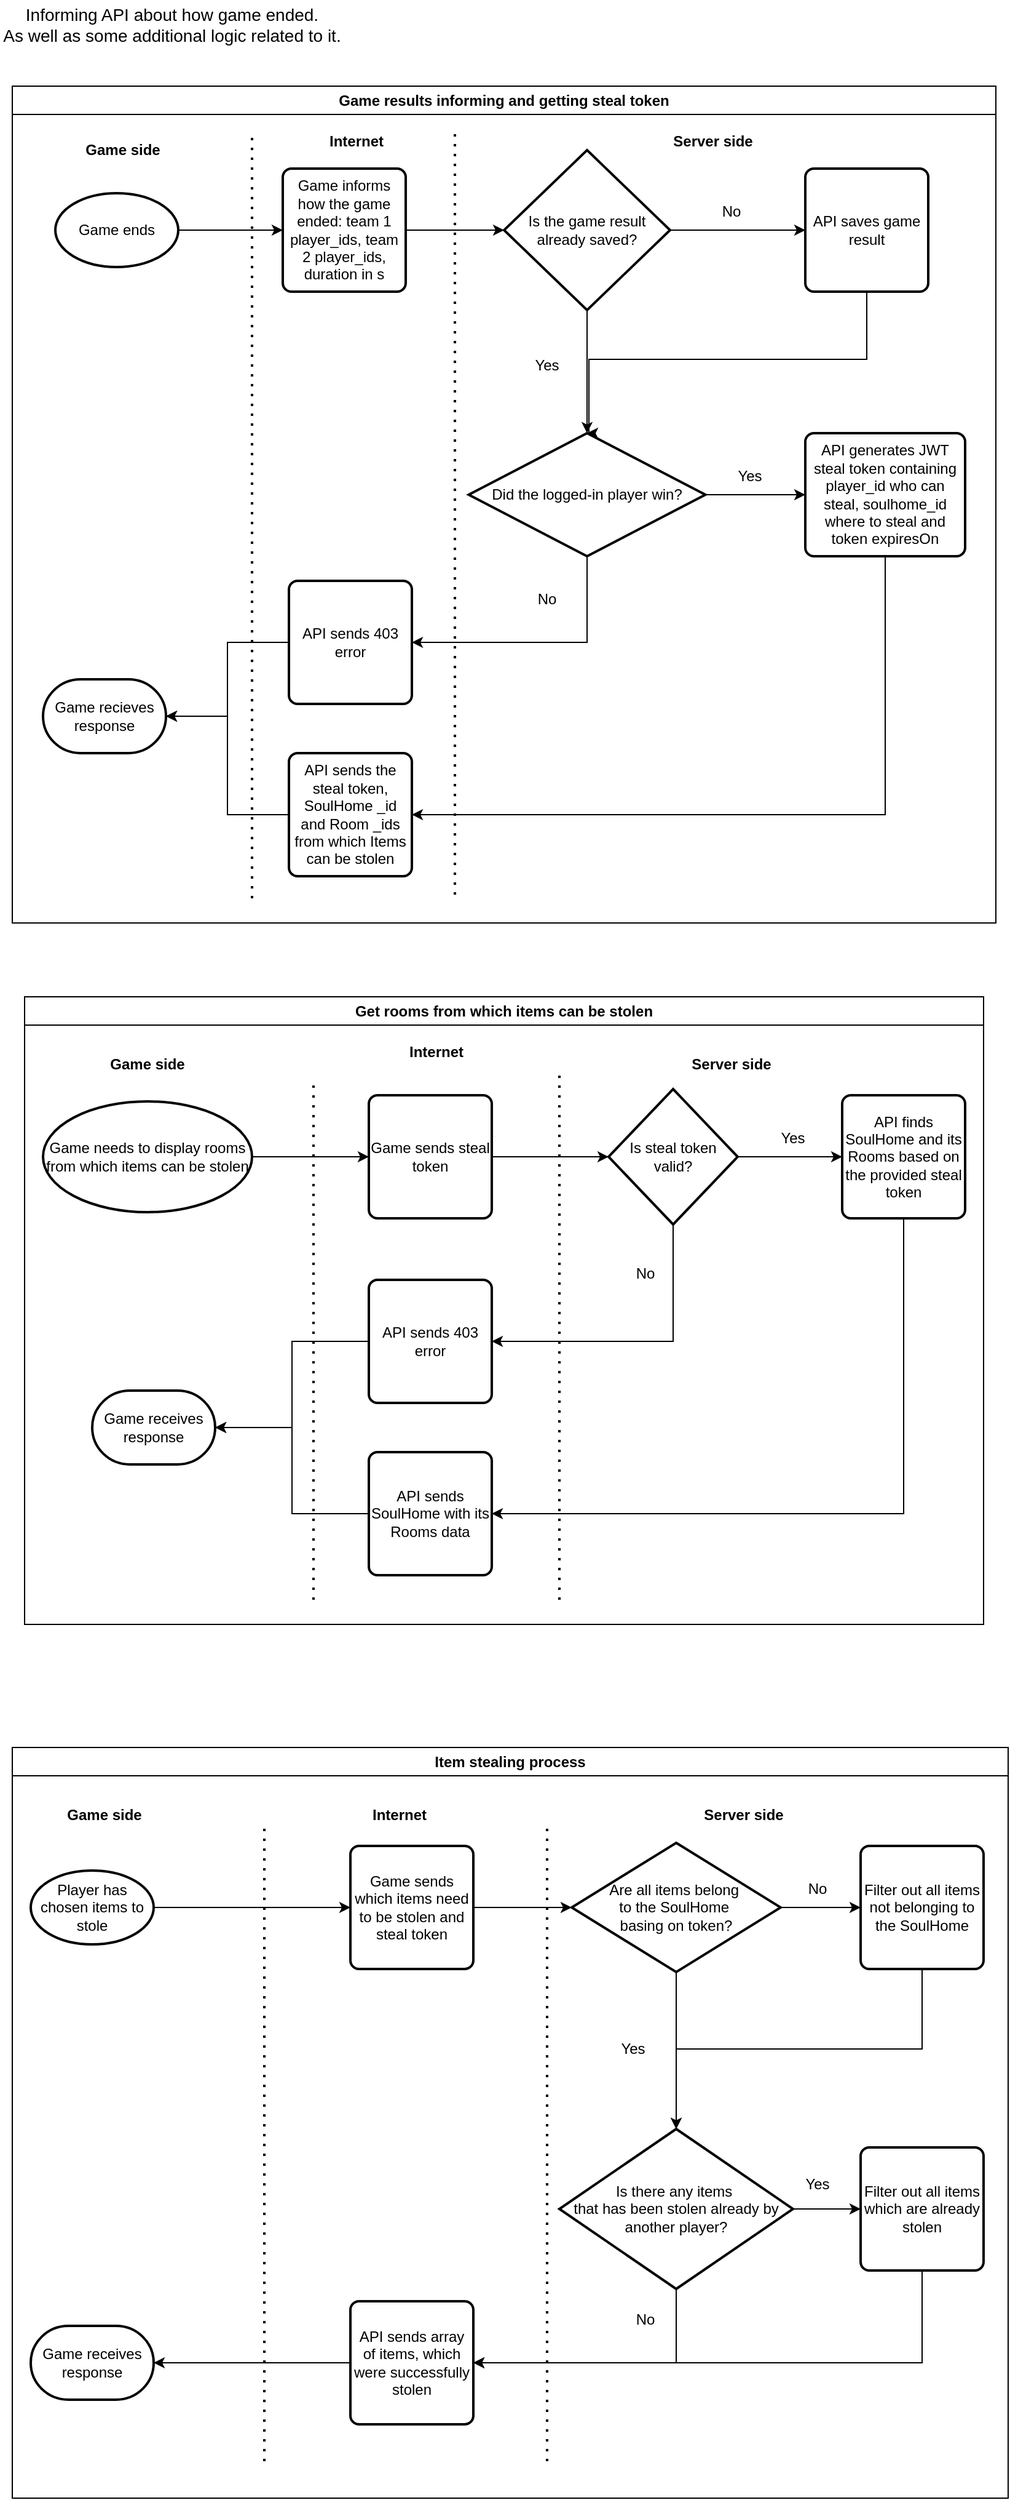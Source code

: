 <mxfile version="24.7.5">
  <diagram name="Page-1" id="VsZbndNru9LdD7hVfrOI">
    <mxGraphModel dx="1358" dy="832" grid="1" gridSize="10" guides="1" tooltips="1" connect="1" arrows="1" fold="1" page="1" pageScale="1" pageWidth="850" pageHeight="1100" math="0" shadow="0">
      <root>
        <mxCell id="0" />
        <mxCell id="1" parent="0" />
        <mxCell id="Gbnt6xtD3C1i9Smd8AZc-1" value="&lt;font style=&quot;font-size: 14px;&quot;&gt;Informing API about how game ended.&lt;/font&gt;&lt;div style=&quot;font-size: 14px;&quot;&gt;&lt;font style=&quot;font-size: 14px;&quot;&gt;As well as some additional logic related to it.&lt;/font&gt;&lt;/div&gt;" style="text;html=1;align=center;verticalAlign=middle;whiteSpace=wrap;rounded=0;" vertex="1" parent="1">
          <mxGeometry x="10" y="10" width="280" height="40" as="geometry" />
        </mxCell>
        <mxCell id="Gbnt6xtD3C1i9Smd8AZc-95" value="" style="group" vertex="1" connectable="0" parent="1">
          <mxGeometry x="25" y="80" width="800" height="680" as="geometry" />
        </mxCell>
        <mxCell id="Gbnt6xtD3C1i9Smd8AZc-57" style="edgeStyle=orthogonalEdgeStyle;rounded=0;orthogonalLoop=1;jettySize=auto;html=1;entryX=0;entryY=0.5;entryDx=0;entryDy=0;movable=1;resizable=1;rotatable=1;deletable=1;editable=1;locked=0;connectable=1;" edge="1" parent="Gbnt6xtD3C1i9Smd8AZc-95" source="Gbnt6xtD3C1i9Smd8AZc-29" target="Gbnt6xtD3C1i9Smd8AZc-52">
          <mxGeometry relative="1" as="geometry" />
        </mxCell>
        <mxCell id="Gbnt6xtD3C1i9Smd8AZc-59" style="edgeStyle=orthogonalEdgeStyle;rounded=0;orthogonalLoop=1;jettySize=auto;html=1;exitX=0.5;exitY=1;exitDx=0;exitDy=0;exitPerimeter=0;entryX=1;entryY=0.5;entryDx=0;entryDy=0;movable=1;resizable=1;rotatable=1;deletable=1;editable=1;locked=0;connectable=1;" edge="1" parent="Gbnt6xtD3C1i9Smd8AZc-95" source="Gbnt6xtD3C1i9Smd8AZc-29" target="Gbnt6xtD3C1i9Smd8AZc-58">
          <mxGeometry relative="1" as="geometry" />
        </mxCell>
        <mxCell id="Gbnt6xtD3C1i9Smd8AZc-29" value="Did the logged-in player win?" style="strokeWidth=2;html=1;shape=mxgraph.flowchart.decision;whiteSpace=wrap;movable=1;resizable=1;rotatable=1;deletable=1;editable=1;locked=0;connectable=1;" vertex="1" parent="Gbnt6xtD3C1i9Smd8AZc-95">
          <mxGeometry x="366.25" y="282" width="192.5" height="100" as="geometry" />
        </mxCell>
        <mxCell id="Gbnt6xtD3C1i9Smd8AZc-44" style="edgeStyle=orthogonalEdgeStyle;rounded=0;orthogonalLoop=1;jettySize=auto;html=1;exitX=1;exitY=0.5;exitDx=0;exitDy=0;exitPerimeter=0;entryX=0;entryY=0.5;entryDx=0;entryDy=0;movable=1;resizable=1;rotatable=1;deletable=1;editable=1;locked=0;connectable=1;" edge="1" parent="Gbnt6xtD3C1i9Smd8AZc-95" source="Gbnt6xtD3C1i9Smd8AZc-32" target="Gbnt6xtD3C1i9Smd8AZc-43">
          <mxGeometry relative="1" as="geometry" />
        </mxCell>
        <mxCell id="Gbnt6xtD3C1i9Smd8AZc-32" value="Game ends" style="strokeWidth=2;html=1;shape=mxgraph.flowchart.start_1;whiteSpace=wrap;movable=1;resizable=1;rotatable=1;deletable=1;editable=1;locked=0;connectable=1;" vertex="1" parent="Gbnt6xtD3C1i9Smd8AZc-95">
          <mxGeometry x="30" y="87" width="100" height="60" as="geometry" />
        </mxCell>
        <mxCell id="Gbnt6xtD3C1i9Smd8AZc-41" style="edgeStyle=orthogonalEdgeStyle;rounded=0;orthogonalLoop=1;jettySize=auto;html=1;entryX=0;entryY=0.5;entryDx=0;entryDy=0;movable=1;resizable=1;rotatable=1;deletable=1;editable=1;locked=0;connectable=1;" edge="1" parent="Gbnt6xtD3C1i9Smd8AZc-95" source="Gbnt6xtD3C1i9Smd8AZc-38" target="Gbnt6xtD3C1i9Smd8AZc-40">
          <mxGeometry relative="1" as="geometry" />
        </mxCell>
        <mxCell id="Gbnt6xtD3C1i9Smd8AZc-38" value="Is the game result already saved?" style="strokeWidth=2;html=1;shape=mxgraph.flowchart.decision;whiteSpace=wrap;movable=1;resizable=1;rotatable=1;deletable=1;editable=1;locked=0;connectable=1;" vertex="1" parent="Gbnt6xtD3C1i9Smd8AZc-95">
          <mxGeometry x="395" y="52" width="135" height="130" as="geometry" />
        </mxCell>
        <mxCell id="Gbnt6xtD3C1i9Smd8AZc-40" value="API saves game result" style="rounded=1;whiteSpace=wrap;html=1;absoluteArcSize=1;arcSize=14;strokeWidth=2;movable=1;resizable=1;rotatable=1;deletable=1;editable=1;locked=0;connectable=1;" vertex="1" parent="Gbnt6xtD3C1i9Smd8AZc-95">
          <mxGeometry x="640" y="67" width="100" height="100" as="geometry" />
        </mxCell>
        <mxCell id="Gbnt6xtD3C1i9Smd8AZc-45" style="edgeStyle=orthogonalEdgeStyle;rounded=0;orthogonalLoop=1;jettySize=auto;html=1;exitX=1;exitY=0.5;exitDx=0;exitDy=0;entryX=0;entryY=0.5;entryDx=0;entryDy=0;entryPerimeter=0;movable=1;resizable=1;rotatable=1;deletable=1;editable=1;locked=0;connectable=1;" edge="1" parent="Gbnt6xtD3C1i9Smd8AZc-95" source="Gbnt6xtD3C1i9Smd8AZc-43" target="Gbnt6xtD3C1i9Smd8AZc-38">
          <mxGeometry relative="1" as="geometry" />
        </mxCell>
        <mxCell id="Gbnt6xtD3C1i9Smd8AZc-46" value="No" style="text;html=1;align=center;verticalAlign=middle;whiteSpace=wrap;rounded=0;movable=1;resizable=1;rotatable=1;deletable=1;editable=1;locked=0;connectable=1;" vertex="1" parent="Gbnt6xtD3C1i9Smd8AZc-95">
          <mxGeometry x="550" y="87" width="60" height="30" as="geometry" />
        </mxCell>
        <mxCell id="Gbnt6xtD3C1i9Smd8AZc-47" value="" style="endArrow=classic;html=1;rounded=0;exitX=0.5;exitY=1;exitDx=0;exitDy=0;exitPerimeter=0;entryX=0.5;entryY=0;entryDx=0;entryDy=0;entryPerimeter=0;movable=1;resizable=1;rotatable=1;deletable=1;editable=1;locked=0;connectable=1;" edge="1" parent="Gbnt6xtD3C1i9Smd8AZc-95" source="Gbnt6xtD3C1i9Smd8AZc-38" target="Gbnt6xtD3C1i9Smd8AZc-29">
          <mxGeometry width="50" height="50" relative="1" as="geometry">
            <mxPoint x="350" y="252" as="sourcePoint" />
            <mxPoint x="400" y="202" as="targetPoint" />
          </mxGeometry>
        </mxCell>
        <mxCell id="Gbnt6xtD3C1i9Smd8AZc-48" value="Yes" style="text;html=1;align=center;verticalAlign=middle;whiteSpace=wrap;rounded=0;movable=1;resizable=1;rotatable=1;deletable=1;editable=1;locked=0;connectable=1;" vertex="1" parent="Gbnt6xtD3C1i9Smd8AZc-95">
          <mxGeometry x="400" y="212" width="60" height="30" as="geometry" />
        </mxCell>
        <mxCell id="Gbnt6xtD3C1i9Smd8AZc-49" style="edgeStyle=orthogonalEdgeStyle;rounded=0;orthogonalLoop=1;jettySize=auto;html=1;entryX=0.5;entryY=0;entryDx=0;entryDy=0;entryPerimeter=0;movable=1;resizable=1;rotatable=1;deletable=1;editable=1;locked=0;connectable=1;" edge="1" parent="Gbnt6xtD3C1i9Smd8AZc-95" source="Gbnt6xtD3C1i9Smd8AZc-40" target="Gbnt6xtD3C1i9Smd8AZc-29">
          <mxGeometry relative="1" as="geometry">
            <Array as="points">
              <mxPoint x="690" y="222" />
              <mxPoint x="464" y="222" />
            </Array>
          </mxGeometry>
        </mxCell>
        <mxCell id="Gbnt6xtD3C1i9Smd8AZc-51" value="API sends the steal token, SoulHome _id and Room _ids from which Items can be stolen" style="rounded=1;whiteSpace=wrap;html=1;absoluteArcSize=1;arcSize=14;strokeWidth=2;movable=1;resizable=1;rotatable=1;deletable=1;editable=1;locked=0;connectable=1;" vertex="1" parent="Gbnt6xtD3C1i9Smd8AZc-95">
          <mxGeometry x="220" y="542" width="100" height="100" as="geometry" />
        </mxCell>
        <mxCell id="Gbnt6xtD3C1i9Smd8AZc-61" style="edgeStyle=orthogonalEdgeStyle;rounded=0;orthogonalLoop=1;jettySize=auto;html=1;entryX=1;entryY=0.5;entryDx=0;entryDy=0;movable=1;resizable=1;rotatable=1;deletable=1;editable=1;locked=0;connectable=1;" edge="1" parent="Gbnt6xtD3C1i9Smd8AZc-95" source="Gbnt6xtD3C1i9Smd8AZc-52" target="Gbnt6xtD3C1i9Smd8AZc-51">
          <mxGeometry relative="1" as="geometry">
            <Array as="points">
              <mxPoint x="705" y="592" />
            </Array>
          </mxGeometry>
        </mxCell>
        <mxCell id="Gbnt6xtD3C1i9Smd8AZc-52" value="API generates JWT steal token containing player_id who can steal, soulhome_id where to steal and token expiresOn" style="rounded=1;whiteSpace=wrap;html=1;absoluteArcSize=1;arcSize=14;strokeWidth=2;movable=1;resizable=1;rotatable=1;deletable=1;editable=1;locked=0;connectable=1;" vertex="1" parent="Gbnt6xtD3C1i9Smd8AZc-95">
          <mxGeometry x="640" y="282" width="130" height="100" as="geometry" />
        </mxCell>
        <mxCell id="Gbnt6xtD3C1i9Smd8AZc-56" value="Yes" style="text;html=1;align=center;verticalAlign=middle;whiteSpace=wrap;rounded=0;movable=1;resizable=1;rotatable=1;deletable=1;editable=1;locked=0;connectable=1;" vertex="1" parent="Gbnt6xtD3C1i9Smd8AZc-95">
          <mxGeometry x="565" y="302" width="60" height="30" as="geometry" />
        </mxCell>
        <mxCell id="Gbnt6xtD3C1i9Smd8AZc-58" value="API sends 403 error" style="rounded=1;whiteSpace=wrap;html=1;absoluteArcSize=1;arcSize=14;strokeWidth=2;movable=1;resizable=1;rotatable=1;deletable=1;editable=1;locked=0;connectable=1;" vertex="1" parent="Gbnt6xtD3C1i9Smd8AZc-95">
          <mxGeometry x="220" y="402" width="100" height="100" as="geometry" />
        </mxCell>
        <mxCell id="Gbnt6xtD3C1i9Smd8AZc-60" value="No" style="text;html=1;align=center;verticalAlign=middle;whiteSpace=wrap;rounded=0;movable=1;resizable=1;rotatable=1;deletable=1;editable=1;locked=0;connectable=1;" vertex="1" parent="Gbnt6xtD3C1i9Smd8AZc-95">
          <mxGeometry x="400" y="402" width="60" height="30" as="geometry" />
        </mxCell>
        <mxCell id="Gbnt6xtD3C1i9Smd8AZc-62" value="Game recieves response" style="strokeWidth=2;html=1;shape=mxgraph.flowchart.terminator;whiteSpace=wrap;movable=1;resizable=1;rotatable=1;deletable=1;editable=1;locked=0;connectable=1;" vertex="1" parent="Gbnt6xtD3C1i9Smd8AZc-95">
          <mxGeometry x="20" y="482" width="100" height="60" as="geometry" />
        </mxCell>
        <mxCell id="Gbnt6xtD3C1i9Smd8AZc-63" style="edgeStyle=orthogonalEdgeStyle;rounded=0;orthogonalLoop=1;jettySize=auto;html=1;entryX=1;entryY=0.5;entryDx=0;entryDy=0;entryPerimeter=0;movable=1;resizable=1;rotatable=1;deletable=1;editable=1;locked=0;connectable=1;" edge="1" parent="Gbnt6xtD3C1i9Smd8AZc-95" source="Gbnt6xtD3C1i9Smd8AZc-58" target="Gbnt6xtD3C1i9Smd8AZc-62">
          <mxGeometry relative="1" as="geometry" />
        </mxCell>
        <mxCell id="Gbnt6xtD3C1i9Smd8AZc-64" style="edgeStyle=orthogonalEdgeStyle;rounded=0;orthogonalLoop=1;jettySize=auto;html=1;exitX=0;exitY=0.5;exitDx=0;exitDy=0;entryX=1;entryY=0.5;entryDx=0;entryDy=0;entryPerimeter=0;movable=1;resizable=1;rotatable=1;deletable=1;editable=1;locked=0;connectable=1;" edge="1" parent="Gbnt6xtD3C1i9Smd8AZc-95" source="Gbnt6xtD3C1i9Smd8AZc-51" target="Gbnt6xtD3C1i9Smd8AZc-62">
          <mxGeometry relative="1" as="geometry" />
        </mxCell>
        <mxCell id="Gbnt6xtD3C1i9Smd8AZc-65" value="Game results informing and getting steal token" style="swimlane;whiteSpace=wrap;html=1;movable=1;resizable=1;rotatable=1;deletable=1;editable=1;locked=0;connectable=1;" vertex="1" parent="Gbnt6xtD3C1i9Smd8AZc-95">
          <mxGeometry x="-5" width="800" height="680" as="geometry">
            <mxRectangle width="290" height="30" as="alternateBounds" />
          </mxGeometry>
        </mxCell>
        <mxCell id="Gbnt6xtD3C1i9Smd8AZc-67" value="" style="endArrow=none;dashed=1;html=1;dashPattern=1 3;strokeWidth=2;rounded=0;movable=1;resizable=1;rotatable=1;deletable=1;editable=1;locked=0;connectable=1;" edge="1" parent="Gbnt6xtD3C1i9Smd8AZc-65">
          <mxGeometry width="50" height="50" relative="1" as="geometry">
            <mxPoint x="360" y="657" as="sourcePoint" />
            <mxPoint x="360" y="37" as="targetPoint" />
          </mxGeometry>
        </mxCell>
        <mxCell id="Gbnt6xtD3C1i9Smd8AZc-68" value="&lt;b&gt;Game side&lt;/b&gt;" style="text;html=1;align=center;verticalAlign=middle;whiteSpace=wrap;rounded=0;movable=1;resizable=1;rotatable=1;deletable=1;editable=1;locked=0;connectable=1;" vertex="1" parent="Gbnt6xtD3C1i9Smd8AZc-65">
          <mxGeometry x="50" y="37" width="80" height="30" as="geometry" />
        </mxCell>
        <mxCell id="Gbnt6xtD3C1i9Smd8AZc-69" value="&lt;b&gt;Server side&lt;/b&gt;" style="text;html=1;align=center;verticalAlign=middle;whiteSpace=wrap;rounded=0;movable=1;resizable=1;rotatable=1;deletable=1;editable=1;locked=0;connectable=1;" vertex="1" parent="Gbnt6xtD3C1i9Smd8AZc-65">
          <mxGeometry x="530" y="30" width="80" height="30" as="geometry" />
        </mxCell>
        <mxCell id="Gbnt6xtD3C1i9Smd8AZc-70" value="&lt;b&gt;Internet&lt;/b&gt;" style="text;html=1;align=center;verticalAlign=middle;whiteSpace=wrap;rounded=0;movable=1;resizable=1;rotatable=1;deletable=1;editable=1;locked=0;connectable=1;" vertex="1" parent="Gbnt6xtD3C1i9Smd8AZc-65">
          <mxGeometry x="240" y="30" width="80" height="30" as="geometry" />
        </mxCell>
        <mxCell id="Gbnt6xtD3C1i9Smd8AZc-43" value="Game informs how the game ended: team 1 player_ids, team 2 player_ids, duration in s" style="rounded=1;whiteSpace=wrap;html=1;absoluteArcSize=1;arcSize=14;strokeWidth=2;movable=1;resizable=1;rotatable=1;deletable=1;editable=1;locked=0;connectable=1;" vertex="1" parent="Gbnt6xtD3C1i9Smd8AZc-65">
          <mxGeometry x="220" y="67" width="100" height="100" as="geometry" />
        </mxCell>
        <mxCell id="Gbnt6xtD3C1i9Smd8AZc-66" value="" style="endArrow=none;dashed=1;html=1;dashPattern=1 3;strokeWidth=2;rounded=0;movable=1;resizable=1;rotatable=1;deletable=1;editable=1;locked=0;connectable=1;" edge="1" parent="Gbnt6xtD3C1i9Smd8AZc-95">
          <mxGeometry width="50" height="50" relative="1" as="geometry">
            <mxPoint x="190" y="660" as="sourcePoint" />
            <mxPoint x="190" y="40" as="targetPoint" />
          </mxGeometry>
        </mxCell>
        <mxCell id="Gbnt6xtD3C1i9Smd8AZc-96" value="" style="group" vertex="1" connectable="0" parent="1">
          <mxGeometry x="30" y="820" width="780" height="510" as="geometry" />
        </mxCell>
        <mxCell id="Gbnt6xtD3C1i9Smd8AZc-79" style="edgeStyle=orthogonalEdgeStyle;rounded=0;orthogonalLoop=1;jettySize=auto;html=1;entryX=0;entryY=0.5;entryDx=0;entryDy=0;" edge="1" parent="Gbnt6xtD3C1i9Smd8AZc-96" source="Gbnt6xtD3C1i9Smd8AZc-71" target="Gbnt6xtD3C1i9Smd8AZc-72">
          <mxGeometry relative="1" as="geometry" />
        </mxCell>
        <mxCell id="Gbnt6xtD3C1i9Smd8AZc-71" value="Game needs to display rooms from which items can be stolen" style="strokeWidth=2;html=1;shape=mxgraph.flowchart.start_1;whiteSpace=wrap;" vertex="1" parent="Gbnt6xtD3C1i9Smd8AZc-96">
          <mxGeometry x="15" y="85" width="170" height="90" as="geometry" />
        </mxCell>
        <mxCell id="Gbnt6xtD3C1i9Smd8AZc-72" value="Game sends steal token" style="rounded=1;whiteSpace=wrap;html=1;absoluteArcSize=1;arcSize=14;strokeWidth=2;" vertex="1" parent="Gbnt6xtD3C1i9Smd8AZc-96">
          <mxGeometry x="280" y="80" width="100" height="100" as="geometry" />
        </mxCell>
        <mxCell id="Gbnt6xtD3C1i9Smd8AZc-81" style="edgeStyle=orthogonalEdgeStyle;rounded=0;orthogonalLoop=1;jettySize=auto;html=1;exitX=1;exitY=0.5;exitDx=0;exitDy=0;exitPerimeter=0;entryX=0;entryY=0.5;entryDx=0;entryDy=0;" edge="1" parent="Gbnt6xtD3C1i9Smd8AZc-96" source="Gbnt6xtD3C1i9Smd8AZc-73" target="Gbnt6xtD3C1i9Smd8AZc-74">
          <mxGeometry relative="1" as="geometry" />
        </mxCell>
        <mxCell id="Gbnt6xtD3C1i9Smd8AZc-82" style="edgeStyle=orthogonalEdgeStyle;rounded=0;orthogonalLoop=1;jettySize=auto;html=1;exitX=0.5;exitY=1;exitDx=0;exitDy=0;exitPerimeter=0;entryX=1;entryY=0.5;entryDx=0;entryDy=0;" edge="1" parent="Gbnt6xtD3C1i9Smd8AZc-96" source="Gbnt6xtD3C1i9Smd8AZc-73" target="Gbnt6xtD3C1i9Smd8AZc-75">
          <mxGeometry relative="1" as="geometry" />
        </mxCell>
        <mxCell id="Gbnt6xtD3C1i9Smd8AZc-73" value="Is steal token valid?" style="strokeWidth=2;html=1;shape=mxgraph.flowchart.decision;whiteSpace=wrap;" vertex="1" parent="Gbnt6xtD3C1i9Smd8AZc-96">
          <mxGeometry x="475" y="75" width="105" height="110" as="geometry" />
        </mxCell>
        <mxCell id="Gbnt6xtD3C1i9Smd8AZc-83" style="edgeStyle=orthogonalEdgeStyle;rounded=0;orthogonalLoop=1;jettySize=auto;html=1;exitX=0.5;exitY=1;exitDx=0;exitDy=0;entryX=1;entryY=0.5;entryDx=0;entryDy=0;" edge="1" parent="Gbnt6xtD3C1i9Smd8AZc-96" source="Gbnt6xtD3C1i9Smd8AZc-74" target="Gbnt6xtD3C1i9Smd8AZc-76">
          <mxGeometry relative="1" as="geometry" />
        </mxCell>
        <mxCell id="Gbnt6xtD3C1i9Smd8AZc-74" value="API finds SoulHome and its Rooms based on the provided steal token" style="rounded=1;whiteSpace=wrap;html=1;absoluteArcSize=1;arcSize=14;strokeWidth=2;" vertex="1" parent="Gbnt6xtD3C1i9Smd8AZc-96">
          <mxGeometry x="665" y="80" width="100" height="100" as="geometry" />
        </mxCell>
        <mxCell id="Gbnt6xtD3C1i9Smd8AZc-75" value="API sends 403 error" style="rounded=1;whiteSpace=wrap;html=1;absoluteArcSize=1;arcSize=14;strokeWidth=2;" vertex="1" parent="Gbnt6xtD3C1i9Smd8AZc-96">
          <mxGeometry x="280" y="230" width="100" height="100" as="geometry" />
        </mxCell>
        <mxCell id="Gbnt6xtD3C1i9Smd8AZc-85" style="edgeStyle=orthogonalEdgeStyle;rounded=0;orthogonalLoop=1;jettySize=auto;html=1;exitX=0;exitY=0.5;exitDx=0;exitDy=0;" edge="1" parent="Gbnt6xtD3C1i9Smd8AZc-96" source="Gbnt6xtD3C1i9Smd8AZc-76" target="Gbnt6xtD3C1i9Smd8AZc-77">
          <mxGeometry relative="1" as="geometry" />
        </mxCell>
        <mxCell id="Gbnt6xtD3C1i9Smd8AZc-76" value="API sends SoulHome with its Rooms data" style="rounded=1;whiteSpace=wrap;html=1;absoluteArcSize=1;arcSize=14;strokeWidth=2;" vertex="1" parent="Gbnt6xtD3C1i9Smd8AZc-96">
          <mxGeometry x="280" y="370" width="100" height="100" as="geometry" />
        </mxCell>
        <mxCell id="Gbnt6xtD3C1i9Smd8AZc-77" value="Game receives response" style="strokeWidth=2;html=1;shape=mxgraph.flowchart.terminator;whiteSpace=wrap;" vertex="1" parent="Gbnt6xtD3C1i9Smd8AZc-96">
          <mxGeometry x="55" y="320" width="100" height="60" as="geometry" />
        </mxCell>
        <mxCell id="Gbnt6xtD3C1i9Smd8AZc-80" style="edgeStyle=orthogonalEdgeStyle;rounded=0;orthogonalLoop=1;jettySize=auto;html=1;entryX=0;entryY=0.5;entryDx=0;entryDy=0;entryPerimeter=0;" edge="1" parent="Gbnt6xtD3C1i9Smd8AZc-96" source="Gbnt6xtD3C1i9Smd8AZc-72" target="Gbnt6xtD3C1i9Smd8AZc-73">
          <mxGeometry relative="1" as="geometry" />
        </mxCell>
        <mxCell id="Gbnt6xtD3C1i9Smd8AZc-84" style="edgeStyle=orthogonalEdgeStyle;rounded=0;orthogonalLoop=1;jettySize=auto;html=1;exitX=0;exitY=0.5;exitDx=0;exitDy=0;entryX=1;entryY=0.5;entryDx=0;entryDy=0;entryPerimeter=0;" edge="1" parent="Gbnt6xtD3C1i9Smd8AZc-96" source="Gbnt6xtD3C1i9Smd8AZc-75" target="Gbnt6xtD3C1i9Smd8AZc-77">
          <mxGeometry relative="1" as="geometry" />
        </mxCell>
        <mxCell id="Gbnt6xtD3C1i9Smd8AZc-86" value="Yes" style="text;html=1;align=center;verticalAlign=middle;whiteSpace=wrap;rounded=0;" vertex="1" parent="Gbnt6xtD3C1i9Smd8AZc-96">
          <mxGeometry x="595" y="100" width="60" height="30" as="geometry" />
        </mxCell>
        <mxCell id="Gbnt6xtD3C1i9Smd8AZc-87" value="No" style="text;html=1;align=center;verticalAlign=middle;whiteSpace=wrap;rounded=0;" vertex="1" parent="Gbnt6xtD3C1i9Smd8AZc-96">
          <mxGeometry x="475" y="210" width="60" height="30" as="geometry" />
        </mxCell>
        <mxCell id="Gbnt6xtD3C1i9Smd8AZc-88" value="" style="endArrow=none;dashed=1;html=1;dashPattern=1 3;strokeWidth=2;rounded=0;" edge="1" parent="Gbnt6xtD3C1i9Smd8AZc-96">
          <mxGeometry width="50" height="50" relative="1" as="geometry">
            <mxPoint x="235" y="490" as="sourcePoint" />
            <mxPoint x="235" y="70" as="targetPoint" />
          </mxGeometry>
        </mxCell>
        <mxCell id="Gbnt6xtD3C1i9Smd8AZc-89" value="" style="endArrow=none;dashed=1;html=1;dashPattern=1 3;strokeWidth=2;rounded=0;" edge="1" parent="Gbnt6xtD3C1i9Smd8AZc-96">
          <mxGeometry width="50" height="50" relative="1" as="geometry">
            <mxPoint x="435" y="490" as="sourcePoint" />
            <mxPoint x="435" y="60" as="targetPoint" />
          </mxGeometry>
        </mxCell>
        <mxCell id="Gbnt6xtD3C1i9Smd8AZc-90" value="&lt;b&gt;Game side&lt;/b&gt;" style="text;html=1;align=center;verticalAlign=middle;whiteSpace=wrap;rounded=0;" vertex="1" parent="Gbnt6xtD3C1i9Smd8AZc-96">
          <mxGeometry x="60" y="40" width="80" height="30" as="geometry" />
        </mxCell>
        <mxCell id="Gbnt6xtD3C1i9Smd8AZc-91" value="&lt;b&gt;Internet&lt;/b&gt;" style="text;html=1;align=center;verticalAlign=middle;whiteSpace=wrap;rounded=0;" vertex="1" parent="Gbnt6xtD3C1i9Smd8AZc-96">
          <mxGeometry x="295" y="30" width="80" height="30" as="geometry" />
        </mxCell>
        <mxCell id="Gbnt6xtD3C1i9Smd8AZc-92" value="&lt;b&gt;Server side&lt;/b&gt;" style="text;html=1;align=center;verticalAlign=middle;whiteSpace=wrap;rounded=0;" vertex="1" parent="Gbnt6xtD3C1i9Smd8AZc-96">
          <mxGeometry x="535" y="40" width="80" height="30" as="geometry" />
        </mxCell>
        <mxCell id="Gbnt6xtD3C1i9Smd8AZc-93" value="Get rooms from which items can be stolen" style="swimlane;whiteSpace=wrap;html=1;" vertex="1" parent="Gbnt6xtD3C1i9Smd8AZc-96">
          <mxGeometry width="780" height="510" as="geometry">
            <mxRectangle x="40" y="890" width="260" height="30" as="alternateBounds" />
          </mxGeometry>
        </mxCell>
        <mxCell id="Gbnt6xtD3C1i9Smd8AZc-106" style="edgeStyle=orthogonalEdgeStyle;rounded=0;orthogonalLoop=1;jettySize=auto;html=1;exitX=1;exitY=0.5;exitDx=0;exitDy=0;exitPerimeter=0;entryX=0;entryY=0.5;entryDx=0;entryDy=0;" edge="1" parent="1" source="Gbnt6xtD3C1i9Smd8AZc-97" target="Gbnt6xtD3C1i9Smd8AZc-98">
          <mxGeometry relative="1" as="geometry" />
        </mxCell>
        <mxCell id="Gbnt6xtD3C1i9Smd8AZc-97" value="Player has chosen items to stole" style="strokeWidth=2;html=1;shape=mxgraph.flowchart.start_1;whiteSpace=wrap;" vertex="1" parent="1">
          <mxGeometry x="35" y="1530" width="100" height="60" as="geometry" />
        </mxCell>
        <mxCell id="Gbnt6xtD3C1i9Smd8AZc-98" value="Game sends which items need to be stolen and steal token" style="rounded=1;whiteSpace=wrap;html=1;absoluteArcSize=1;arcSize=14;strokeWidth=2;" vertex="1" parent="1">
          <mxGeometry x="295" y="1510" width="100" height="100" as="geometry" />
        </mxCell>
        <mxCell id="Gbnt6xtD3C1i9Smd8AZc-108" style="edgeStyle=orthogonalEdgeStyle;rounded=0;orthogonalLoop=1;jettySize=auto;html=1;exitX=1;exitY=0.5;exitDx=0;exitDy=0;exitPerimeter=0;entryX=0;entryY=0.5;entryDx=0;entryDy=0;" edge="1" parent="1" source="Gbnt6xtD3C1i9Smd8AZc-99" target="Gbnt6xtD3C1i9Smd8AZc-100">
          <mxGeometry relative="1" as="geometry" />
        </mxCell>
        <mxCell id="Gbnt6xtD3C1i9Smd8AZc-99" value="Are all items belong&amp;nbsp;&lt;div&gt;to the SoulHome&amp;nbsp;&lt;/div&gt;&lt;div&gt;basing on token?&lt;/div&gt;" style="strokeWidth=2;html=1;shape=mxgraph.flowchart.decision;whiteSpace=wrap;" vertex="1" parent="1">
          <mxGeometry x="475" y="1507.5" width="170" height="105" as="geometry" />
        </mxCell>
        <mxCell id="Gbnt6xtD3C1i9Smd8AZc-110" style="edgeStyle=orthogonalEdgeStyle;rounded=0;orthogonalLoop=1;jettySize=auto;html=1;exitX=0.5;exitY=1;exitDx=0;exitDy=0;" edge="1" parent="1" source="Gbnt6xtD3C1i9Smd8AZc-100" target="Gbnt6xtD3C1i9Smd8AZc-101">
          <mxGeometry relative="1" as="geometry" />
        </mxCell>
        <mxCell id="Gbnt6xtD3C1i9Smd8AZc-100" value="Filter out all items not belonging to the SoulHome" style="rounded=1;whiteSpace=wrap;html=1;absoluteArcSize=1;arcSize=14;strokeWidth=2;" vertex="1" parent="1">
          <mxGeometry x="710" y="1510" width="100" height="100" as="geometry" />
        </mxCell>
        <mxCell id="Gbnt6xtD3C1i9Smd8AZc-111" style="edgeStyle=orthogonalEdgeStyle;rounded=0;orthogonalLoop=1;jettySize=auto;html=1;exitX=1;exitY=0.5;exitDx=0;exitDy=0;exitPerimeter=0;entryX=0;entryY=0.5;entryDx=0;entryDy=0;" edge="1" parent="1" source="Gbnt6xtD3C1i9Smd8AZc-101" target="Gbnt6xtD3C1i9Smd8AZc-102">
          <mxGeometry relative="1" as="geometry" />
        </mxCell>
        <mxCell id="Gbnt6xtD3C1i9Smd8AZc-112" style="edgeStyle=orthogonalEdgeStyle;rounded=0;orthogonalLoop=1;jettySize=auto;html=1;exitX=0.5;exitY=1;exitDx=0;exitDy=0;exitPerimeter=0;entryX=1;entryY=0.5;entryDx=0;entryDy=0;" edge="1" parent="1" source="Gbnt6xtD3C1i9Smd8AZc-101" target="Gbnt6xtD3C1i9Smd8AZc-104">
          <mxGeometry relative="1" as="geometry" />
        </mxCell>
        <mxCell id="Gbnt6xtD3C1i9Smd8AZc-101" value="Is there any items&amp;nbsp;&lt;div&gt;that has&amp;nbsp;&lt;span style=&quot;background-color: initial;&quot;&gt;been stolen already by another player?&lt;/span&gt;&lt;/div&gt;" style="strokeWidth=2;html=1;shape=mxgraph.flowchart.decision;whiteSpace=wrap;" vertex="1" parent="1">
          <mxGeometry x="465" y="1740" width="190" height="130" as="geometry" />
        </mxCell>
        <mxCell id="Gbnt6xtD3C1i9Smd8AZc-113" style="edgeStyle=orthogonalEdgeStyle;rounded=0;orthogonalLoop=1;jettySize=auto;html=1;exitX=0.5;exitY=1;exitDx=0;exitDy=0;entryX=1;entryY=0.5;entryDx=0;entryDy=0;" edge="1" parent="1" source="Gbnt6xtD3C1i9Smd8AZc-102" target="Gbnt6xtD3C1i9Smd8AZc-104">
          <mxGeometry relative="1" as="geometry" />
        </mxCell>
        <mxCell id="Gbnt6xtD3C1i9Smd8AZc-102" value="Filter out all items which are already stolen" style="rounded=1;whiteSpace=wrap;html=1;absoluteArcSize=1;arcSize=14;strokeWidth=2;" vertex="1" parent="1">
          <mxGeometry x="710" y="1755" width="100" height="100" as="geometry" />
        </mxCell>
        <mxCell id="Gbnt6xtD3C1i9Smd8AZc-104" value="API sends array of items, which were successfully stolen" style="rounded=1;whiteSpace=wrap;html=1;absoluteArcSize=1;arcSize=14;strokeWidth=2;" vertex="1" parent="1">
          <mxGeometry x="295" y="1880" width="100" height="100" as="geometry" />
        </mxCell>
        <mxCell id="Gbnt6xtD3C1i9Smd8AZc-105" value="Game receives response" style="strokeWidth=2;html=1;shape=mxgraph.flowchart.terminator;whiteSpace=wrap;" vertex="1" parent="1">
          <mxGeometry x="35" y="1900" width="100" height="60" as="geometry" />
        </mxCell>
        <mxCell id="Gbnt6xtD3C1i9Smd8AZc-107" style="edgeStyle=orthogonalEdgeStyle;rounded=0;orthogonalLoop=1;jettySize=auto;html=1;exitX=1;exitY=0.5;exitDx=0;exitDy=0;entryX=0;entryY=0.5;entryDx=0;entryDy=0;entryPerimeter=0;" edge="1" parent="1" source="Gbnt6xtD3C1i9Smd8AZc-98" target="Gbnt6xtD3C1i9Smd8AZc-99">
          <mxGeometry relative="1" as="geometry" />
        </mxCell>
        <mxCell id="Gbnt6xtD3C1i9Smd8AZc-109" style="edgeStyle=orthogonalEdgeStyle;rounded=0;orthogonalLoop=1;jettySize=auto;html=1;exitX=0.5;exitY=1;exitDx=0;exitDy=0;exitPerimeter=0;entryX=0.5;entryY=0;entryDx=0;entryDy=0;entryPerimeter=0;" edge="1" parent="1" source="Gbnt6xtD3C1i9Smd8AZc-99" target="Gbnt6xtD3C1i9Smd8AZc-101">
          <mxGeometry relative="1" as="geometry" />
        </mxCell>
        <mxCell id="Gbnt6xtD3C1i9Smd8AZc-114" style="edgeStyle=orthogonalEdgeStyle;rounded=0;orthogonalLoop=1;jettySize=auto;html=1;entryX=1;entryY=0.5;entryDx=0;entryDy=0;entryPerimeter=0;" edge="1" parent="1" source="Gbnt6xtD3C1i9Smd8AZc-104" target="Gbnt6xtD3C1i9Smd8AZc-105">
          <mxGeometry relative="1" as="geometry" />
        </mxCell>
        <mxCell id="Gbnt6xtD3C1i9Smd8AZc-115" value="No" style="text;html=1;align=center;verticalAlign=middle;whiteSpace=wrap;rounded=0;" vertex="1" parent="1">
          <mxGeometry x="645" y="1530" width="60" height="30" as="geometry" />
        </mxCell>
        <mxCell id="Gbnt6xtD3C1i9Smd8AZc-116" value="Yes" style="text;html=1;align=center;verticalAlign=middle;whiteSpace=wrap;rounded=0;" vertex="1" parent="1">
          <mxGeometry x="495" y="1660" width="60" height="30" as="geometry" />
        </mxCell>
        <mxCell id="Gbnt6xtD3C1i9Smd8AZc-117" value="Yes" style="text;html=1;align=center;verticalAlign=middle;whiteSpace=wrap;rounded=0;" vertex="1" parent="1">
          <mxGeometry x="645" y="1770" width="60" height="30" as="geometry" />
        </mxCell>
        <mxCell id="Gbnt6xtD3C1i9Smd8AZc-118" value="No" style="text;html=1;align=center;verticalAlign=middle;whiteSpace=wrap;rounded=0;" vertex="1" parent="1">
          <mxGeometry x="505" y="1880" width="60" height="30" as="geometry" />
        </mxCell>
        <mxCell id="Gbnt6xtD3C1i9Smd8AZc-119" value="" style="endArrow=none;dashed=1;html=1;dashPattern=1 3;strokeWidth=2;rounded=0;" edge="1" parent="1">
          <mxGeometry width="50" height="50" relative="1" as="geometry">
            <mxPoint x="225" y="2010" as="sourcePoint" />
            <mxPoint x="225" y="1490" as="targetPoint" />
          </mxGeometry>
        </mxCell>
        <mxCell id="Gbnt6xtD3C1i9Smd8AZc-120" value="" style="endArrow=none;dashed=1;html=1;dashPattern=1 3;strokeWidth=2;rounded=0;" edge="1" parent="1">
          <mxGeometry width="50" height="50" relative="1" as="geometry">
            <mxPoint x="455" y="2010" as="sourcePoint" />
            <mxPoint x="455" y="1490" as="targetPoint" />
          </mxGeometry>
        </mxCell>
        <mxCell id="Gbnt6xtD3C1i9Smd8AZc-121" value="&lt;b&gt;Game side&lt;/b&gt;" style="text;html=1;align=center;verticalAlign=middle;whiteSpace=wrap;rounded=0;" vertex="1" parent="1">
          <mxGeometry x="55" y="1470" width="80" height="30" as="geometry" />
        </mxCell>
        <mxCell id="Gbnt6xtD3C1i9Smd8AZc-122" value="&lt;b&gt;Internet&lt;/b&gt;" style="text;html=1;align=center;verticalAlign=middle;whiteSpace=wrap;rounded=0;" vertex="1" parent="1">
          <mxGeometry x="295" y="1470" width="80" height="30" as="geometry" />
        </mxCell>
        <mxCell id="Gbnt6xtD3C1i9Smd8AZc-123" value="&lt;b&gt;Server side&lt;/b&gt;" style="text;html=1;align=center;verticalAlign=middle;whiteSpace=wrap;rounded=0;" vertex="1" parent="1">
          <mxGeometry x="575" y="1470" width="80" height="30" as="geometry" />
        </mxCell>
        <mxCell id="Gbnt6xtD3C1i9Smd8AZc-124" value="Item stealing process" style="swimlane;whiteSpace=wrap;html=1;" vertex="1" parent="1">
          <mxGeometry x="20" y="1430" width="810" height="610" as="geometry" />
        </mxCell>
      </root>
    </mxGraphModel>
  </diagram>
</mxfile>
